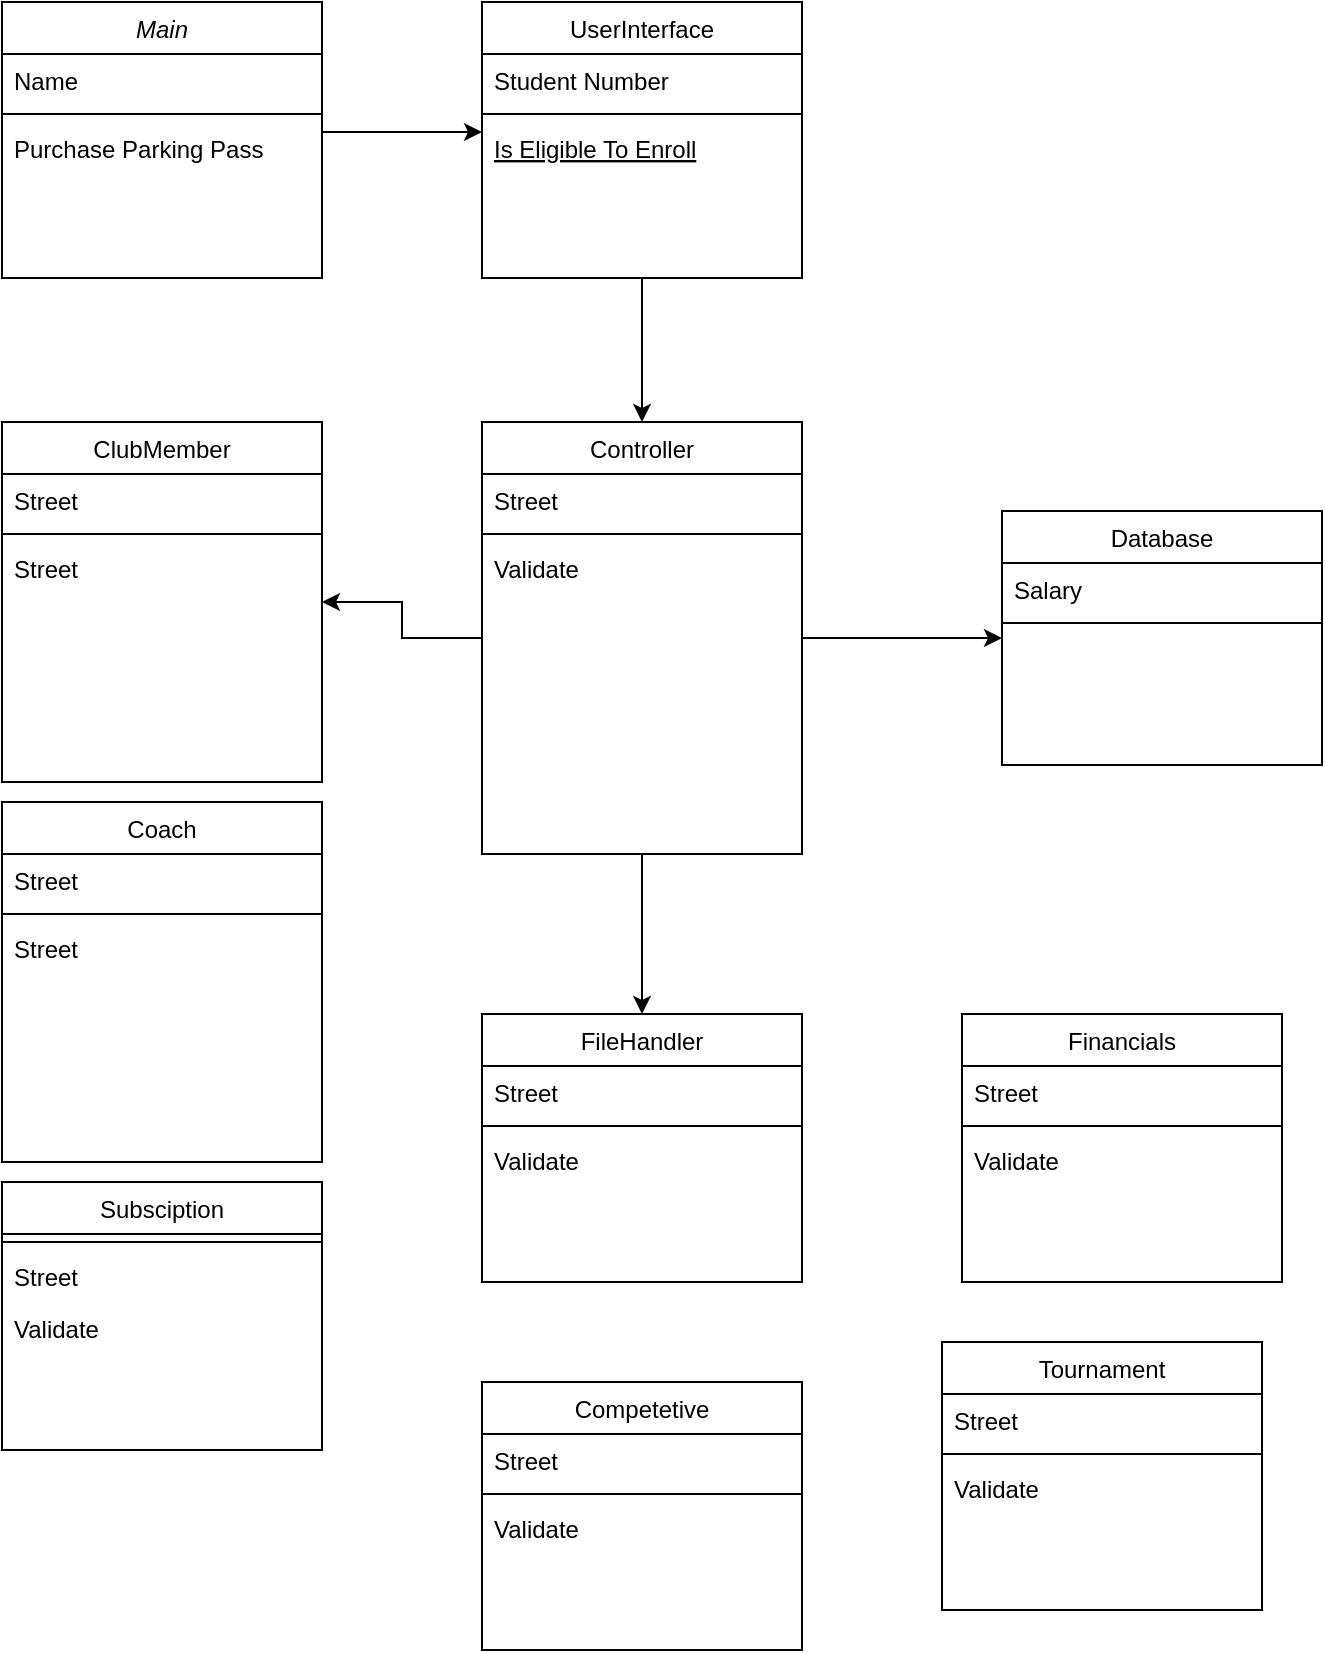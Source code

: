 <mxfile version="20.6.0" type="github">
  <diagram id="C5RBs43oDa-KdzZeNtuy" name="Page-1">
    <mxGraphModel dx="946" dy="645" grid="1" gridSize="10" guides="1" tooltips="1" connect="1" arrows="1" fold="1" page="1" pageScale="1" pageWidth="827" pageHeight="1169" math="0" shadow="0">
      <root>
        <mxCell id="WIyWlLk6GJQsqaUBKTNV-0" />
        <mxCell id="WIyWlLk6GJQsqaUBKTNV-1" parent="WIyWlLk6GJQsqaUBKTNV-0" />
        <mxCell id="rZ13fsfRq3d-aUq30Xw--27" value="Main" style="swimlane;fontStyle=2;align=center;verticalAlign=top;childLayout=stackLayout;horizontal=1;startSize=26;horizontalStack=0;resizeParent=1;resizeLast=0;collapsible=1;marginBottom=0;rounded=0;shadow=0;strokeWidth=1;" parent="WIyWlLk6GJQsqaUBKTNV-1" vertex="1">
          <mxGeometry x="80" y="80" width="160" height="138" as="geometry">
            <mxRectangle x="230" y="140" width="160" height="26" as="alternateBounds" />
          </mxGeometry>
        </mxCell>
        <mxCell id="rZ13fsfRq3d-aUq30Xw--28" value="Name" style="text;align=left;verticalAlign=top;spacingLeft=4;spacingRight=4;overflow=hidden;rotatable=0;points=[[0,0.5],[1,0.5]];portConstraint=eastwest;" parent="rZ13fsfRq3d-aUq30Xw--27" vertex="1">
          <mxGeometry y="26" width="160" height="26" as="geometry" />
        </mxCell>
        <mxCell id="rZ13fsfRq3d-aUq30Xw--29" value="" style="line;html=1;strokeWidth=1;align=left;verticalAlign=middle;spacingTop=-1;spacingLeft=3;spacingRight=3;rotatable=0;labelPosition=right;points=[];portConstraint=eastwest;" parent="rZ13fsfRq3d-aUq30Xw--27" vertex="1">
          <mxGeometry y="52" width="160" height="8" as="geometry" />
        </mxCell>
        <mxCell id="rZ13fsfRq3d-aUq30Xw--30" value="Purchase Parking Pass" style="text;align=left;verticalAlign=top;spacingLeft=4;spacingRight=4;overflow=hidden;rotatable=0;points=[[0,0.5],[1,0.5]];portConstraint=eastwest;" parent="rZ13fsfRq3d-aUq30Xw--27" vertex="1">
          <mxGeometry y="60" width="160" height="26" as="geometry" />
        </mxCell>
        <mxCell id="rZ13fsfRq3d-aUq30Xw--31" style="edgeStyle=orthogonalEdgeStyle;rounded=0;orthogonalLoop=1;jettySize=auto;html=1;entryX=0.5;entryY=0;entryDx=0;entryDy=0;" parent="WIyWlLk6GJQsqaUBKTNV-1" source="rZ13fsfRq3d-aUq30Xw--32" target="rZ13fsfRq3d-aUq30Xw--42" edge="1">
          <mxGeometry relative="1" as="geometry" />
        </mxCell>
        <mxCell id="rZ13fsfRq3d-aUq30Xw--32" value="UserInterface" style="swimlane;fontStyle=0;align=center;verticalAlign=top;childLayout=stackLayout;horizontal=1;startSize=26;horizontalStack=0;resizeParent=1;resizeLast=0;collapsible=1;marginBottom=0;rounded=0;shadow=0;strokeWidth=1;" parent="WIyWlLk6GJQsqaUBKTNV-1" vertex="1">
          <mxGeometry x="320" y="80" width="160" height="138" as="geometry">
            <mxRectangle x="130" y="380" width="160" height="26" as="alternateBounds" />
          </mxGeometry>
        </mxCell>
        <mxCell id="rZ13fsfRq3d-aUq30Xw--33" value="Student Number" style="text;align=left;verticalAlign=top;spacingLeft=4;spacingRight=4;overflow=hidden;rotatable=0;points=[[0,0.5],[1,0.5]];portConstraint=eastwest;" parent="rZ13fsfRq3d-aUq30Xw--32" vertex="1">
          <mxGeometry y="26" width="160" height="26" as="geometry" />
        </mxCell>
        <mxCell id="rZ13fsfRq3d-aUq30Xw--34" value="" style="line;html=1;strokeWidth=1;align=left;verticalAlign=middle;spacingTop=-1;spacingLeft=3;spacingRight=3;rotatable=0;labelPosition=right;points=[];portConstraint=eastwest;" parent="rZ13fsfRq3d-aUq30Xw--32" vertex="1">
          <mxGeometry y="52" width="160" height="8" as="geometry" />
        </mxCell>
        <mxCell id="rZ13fsfRq3d-aUq30Xw--35" value="Is Eligible To Enroll" style="text;align=left;verticalAlign=top;spacingLeft=4;spacingRight=4;overflow=hidden;rotatable=0;points=[[0,0.5],[1,0.5]];portConstraint=eastwest;fontStyle=4" parent="rZ13fsfRq3d-aUq30Xw--32" vertex="1">
          <mxGeometry y="60" width="160" height="26" as="geometry" />
        </mxCell>
        <mxCell id="rZ13fsfRq3d-aUq30Xw--36" value="Database" style="swimlane;fontStyle=0;align=center;verticalAlign=top;childLayout=stackLayout;horizontal=1;startSize=26;horizontalStack=0;resizeParent=1;resizeLast=0;collapsible=1;marginBottom=0;rounded=0;shadow=0;strokeWidth=1;" parent="WIyWlLk6GJQsqaUBKTNV-1" vertex="1">
          <mxGeometry x="580" y="334.5" width="160" height="127" as="geometry">
            <mxRectangle x="340" y="380" width="170" height="26" as="alternateBounds" />
          </mxGeometry>
        </mxCell>
        <mxCell id="rZ13fsfRq3d-aUq30Xw--37" value="Salary" style="text;align=left;verticalAlign=top;spacingLeft=4;spacingRight=4;overflow=hidden;rotatable=0;points=[[0,0.5],[1,0.5]];portConstraint=eastwest;" parent="rZ13fsfRq3d-aUq30Xw--36" vertex="1">
          <mxGeometry y="26" width="160" height="26" as="geometry" />
        </mxCell>
        <mxCell id="rZ13fsfRq3d-aUq30Xw--38" value="" style="line;html=1;strokeWidth=1;align=left;verticalAlign=middle;spacingTop=-1;spacingLeft=3;spacingRight=3;rotatable=0;labelPosition=right;points=[];portConstraint=eastwest;" parent="rZ13fsfRq3d-aUq30Xw--36" vertex="1">
          <mxGeometry y="52" width="160" height="8" as="geometry" />
        </mxCell>
        <mxCell id="rZ13fsfRq3d-aUq30Xw--39" value="" style="edgeStyle=orthogonalEdgeStyle;rounded=0;orthogonalLoop=1;jettySize=auto;html=1;" parent="WIyWlLk6GJQsqaUBKTNV-1" source="rZ13fsfRq3d-aUq30Xw--42" target="rZ13fsfRq3d-aUq30Xw--47" edge="1">
          <mxGeometry relative="1" as="geometry" />
        </mxCell>
        <mxCell id="rZ13fsfRq3d-aUq30Xw--40" value="" style="edgeStyle=orthogonalEdgeStyle;rounded=0;orthogonalLoop=1;jettySize=auto;html=1;" parent="WIyWlLk6GJQsqaUBKTNV-1" source="rZ13fsfRq3d-aUq30Xw--42" target="rZ13fsfRq3d-aUq30Xw--50" edge="1">
          <mxGeometry relative="1" as="geometry" />
        </mxCell>
        <mxCell id="rZ13fsfRq3d-aUq30Xw--41" style="edgeStyle=orthogonalEdgeStyle;rounded=0;orthogonalLoop=1;jettySize=auto;html=1;entryX=0;entryY=0.5;entryDx=0;entryDy=0;" parent="WIyWlLk6GJQsqaUBKTNV-1" source="rZ13fsfRq3d-aUq30Xw--42" target="rZ13fsfRq3d-aUq30Xw--36" edge="1">
          <mxGeometry relative="1" as="geometry" />
        </mxCell>
        <mxCell id="rZ13fsfRq3d-aUq30Xw--42" value="Controller" style="swimlane;fontStyle=0;align=center;verticalAlign=top;childLayout=stackLayout;horizontal=1;startSize=26;horizontalStack=0;resizeParent=1;resizeLast=0;collapsible=1;marginBottom=0;rounded=0;shadow=0;strokeWidth=1;" parent="WIyWlLk6GJQsqaUBKTNV-1" vertex="1">
          <mxGeometry x="320" y="290" width="160" height="216" as="geometry">
            <mxRectangle x="550" y="140" width="160" height="26" as="alternateBounds" />
          </mxGeometry>
        </mxCell>
        <mxCell id="rZ13fsfRq3d-aUq30Xw--43" value="Street" style="text;align=left;verticalAlign=top;spacingLeft=4;spacingRight=4;overflow=hidden;rotatable=0;points=[[0,0.5],[1,0.5]];portConstraint=eastwest;" parent="rZ13fsfRq3d-aUq30Xw--42" vertex="1">
          <mxGeometry y="26" width="160" height="26" as="geometry" />
        </mxCell>
        <mxCell id="rZ13fsfRq3d-aUq30Xw--44" value="" style="line;html=1;strokeWidth=1;align=left;verticalAlign=middle;spacingTop=-1;spacingLeft=3;spacingRight=3;rotatable=0;labelPosition=right;points=[];portConstraint=eastwest;" parent="rZ13fsfRq3d-aUq30Xw--42" vertex="1">
          <mxGeometry y="52" width="160" height="8" as="geometry" />
        </mxCell>
        <mxCell id="rZ13fsfRq3d-aUq30Xw--45" value="Validate" style="text;align=left;verticalAlign=top;spacingLeft=4;spacingRight=4;overflow=hidden;rotatable=0;points=[[0,0.5],[1,0.5]];portConstraint=eastwest;" parent="rZ13fsfRq3d-aUq30Xw--42" vertex="1">
          <mxGeometry y="60" width="160" height="26" as="geometry" />
        </mxCell>
        <mxCell id="rZ13fsfRq3d-aUq30Xw--46" style="edgeStyle=orthogonalEdgeStyle;rounded=0;orthogonalLoop=1;jettySize=auto;html=1;entryX=0;entryY=0.5;entryDx=0;entryDy=0;" parent="WIyWlLk6GJQsqaUBKTNV-1" edge="1">
          <mxGeometry relative="1" as="geometry">
            <mxPoint x="240" y="145" as="sourcePoint" />
            <mxPoint x="320" y="145" as="targetPoint" />
          </mxGeometry>
        </mxCell>
        <mxCell id="rZ13fsfRq3d-aUq30Xw--47" value="ClubMember" style="swimlane;fontStyle=0;align=center;verticalAlign=top;childLayout=stackLayout;horizontal=1;startSize=26;horizontalStack=0;resizeParent=1;resizeLast=0;collapsible=1;marginBottom=0;rounded=0;shadow=0;strokeWidth=1;" parent="WIyWlLk6GJQsqaUBKTNV-1" vertex="1">
          <mxGeometry x="80" y="290" width="160" height="180" as="geometry">
            <mxRectangle x="550" y="140" width="160" height="26" as="alternateBounds" />
          </mxGeometry>
        </mxCell>
        <mxCell id="rZ13fsfRq3d-aUq30Xw--48" value="Street" style="text;align=left;verticalAlign=top;spacingLeft=4;spacingRight=4;overflow=hidden;rotatable=0;points=[[0,0.5],[1,0.5]];portConstraint=eastwest;" parent="rZ13fsfRq3d-aUq30Xw--47" vertex="1">
          <mxGeometry y="26" width="160" height="26" as="geometry" />
        </mxCell>
        <mxCell id="rZ13fsfRq3d-aUq30Xw--49" value="" style="line;html=1;strokeWidth=1;align=left;verticalAlign=middle;spacingTop=-1;spacingLeft=3;spacingRight=3;rotatable=0;labelPosition=right;points=[];portConstraint=eastwest;" parent="rZ13fsfRq3d-aUq30Xw--47" vertex="1">
          <mxGeometry y="52" width="160" height="8" as="geometry" />
        </mxCell>
        <mxCell id="FbTylUr4ram6qx53Be_j-21" value="Street" style="text;align=left;verticalAlign=top;spacingLeft=4;spacingRight=4;overflow=hidden;rotatable=0;points=[[0,0.5],[1,0.5]];portConstraint=eastwest;" vertex="1" parent="rZ13fsfRq3d-aUq30Xw--47">
          <mxGeometry y="60" width="160" height="26" as="geometry" />
        </mxCell>
        <mxCell id="rZ13fsfRq3d-aUq30Xw--50" value="FileHandler" style="swimlane;fontStyle=0;align=center;verticalAlign=top;childLayout=stackLayout;horizontal=1;startSize=26;horizontalStack=0;resizeParent=1;resizeLast=0;collapsible=1;marginBottom=0;rounded=0;shadow=0;strokeWidth=1;" parent="WIyWlLk6GJQsqaUBKTNV-1" vertex="1">
          <mxGeometry x="320" y="586" width="160" height="134" as="geometry">
            <mxRectangle x="550" y="140" width="160" height="26" as="alternateBounds" />
          </mxGeometry>
        </mxCell>
        <mxCell id="rZ13fsfRq3d-aUq30Xw--51" value="Street" style="text;align=left;verticalAlign=top;spacingLeft=4;spacingRight=4;overflow=hidden;rotatable=0;points=[[0,0.5],[1,0.5]];portConstraint=eastwest;" parent="rZ13fsfRq3d-aUq30Xw--50" vertex="1">
          <mxGeometry y="26" width="160" height="26" as="geometry" />
        </mxCell>
        <mxCell id="rZ13fsfRq3d-aUq30Xw--52" value="" style="line;html=1;strokeWidth=1;align=left;verticalAlign=middle;spacingTop=-1;spacingLeft=3;spacingRight=3;rotatable=0;labelPosition=right;points=[];portConstraint=eastwest;" parent="rZ13fsfRq3d-aUq30Xw--50" vertex="1">
          <mxGeometry y="52" width="160" height="8" as="geometry" />
        </mxCell>
        <mxCell id="rZ13fsfRq3d-aUq30Xw--53" value="Validate" style="text;align=left;verticalAlign=top;spacingLeft=4;spacingRight=4;overflow=hidden;rotatable=0;points=[[0,0.5],[1,0.5]];portConstraint=eastwest;" parent="rZ13fsfRq3d-aUq30Xw--50" vertex="1">
          <mxGeometry y="60" width="160" height="26" as="geometry" />
        </mxCell>
        <mxCell id="FbTylUr4ram6qx53Be_j-0" value="Financials" style="swimlane;fontStyle=0;align=center;verticalAlign=top;childLayout=stackLayout;horizontal=1;startSize=26;horizontalStack=0;resizeParent=1;resizeLast=0;collapsible=1;marginBottom=0;rounded=0;shadow=0;strokeWidth=1;" vertex="1" parent="WIyWlLk6GJQsqaUBKTNV-1">
          <mxGeometry x="560" y="586" width="160" height="134" as="geometry">
            <mxRectangle x="550" y="140" width="160" height="26" as="alternateBounds" />
          </mxGeometry>
        </mxCell>
        <mxCell id="FbTylUr4ram6qx53Be_j-1" value="Street" style="text;align=left;verticalAlign=top;spacingLeft=4;spacingRight=4;overflow=hidden;rotatable=0;points=[[0,0.5],[1,0.5]];portConstraint=eastwest;" vertex="1" parent="FbTylUr4ram6qx53Be_j-0">
          <mxGeometry y="26" width="160" height="26" as="geometry" />
        </mxCell>
        <mxCell id="FbTylUr4ram6qx53Be_j-2" value="" style="line;html=1;strokeWidth=1;align=left;verticalAlign=middle;spacingTop=-1;spacingLeft=3;spacingRight=3;rotatable=0;labelPosition=right;points=[];portConstraint=eastwest;" vertex="1" parent="FbTylUr4ram6qx53Be_j-0">
          <mxGeometry y="52" width="160" height="8" as="geometry" />
        </mxCell>
        <mxCell id="FbTylUr4ram6qx53Be_j-3" value="Validate" style="text;align=left;verticalAlign=top;spacingLeft=4;spacingRight=4;overflow=hidden;rotatable=0;points=[[0,0.5],[1,0.5]];portConstraint=eastwest;" vertex="1" parent="FbTylUr4ram6qx53Be_j-0">
          <mxGeometry y="60" width="160" height="26" as="geometry" />
        </mxCell>
        <mxCell id="FbTylUr4ram6qx53Be_j-5" value="Subsciption" style="swimlane;fontStyle=0;align=center;verticalAlign=top;childLayout=stackLayout;horizontal=1;startSize=26;horizontalStack=0;resizeParent=1;resizeLast=0;collapsible=1;marginBottom=0;rounded=0;shadow=0;strokeWidth=1;" vertex="1" parent="WIyWlLk6GJQsqaUBKTNV-1">
          <mxGeometry x="80" y="670" width="160" height="134" as="geometry">
            <mxRectangle x="550" y="140" width="160" height="26" as="alternateBounds" />
          </mxGeometry>
        </mxCell>
        <mxCell id="FbTylUr4ram6qx53Be_j-7" value="" style="line;html=1;strokeWidth=1;align=left;verticalAlign=middle;spacingTop=-1;spacingLeft=3;spacingRight=3;rotatable=0;labelPosition=right;points=[];portConstraint=eastwest;" vertex="1" parent="FbTylUr4ram6qx53Be_j-5">
          <mxGeometry y="26" width="160" height="8" as="geometry" />
        </mxCell>
        <mxCell id="FbTylUr4ram6qx53Be_j-6" value="Street" style="text;align=left;verticalAlign=top;spacingLeft=4;spacingRight=4;overflow=hidden;rotatable=0;points=[[0,0.5],[1,0.5]];portConstraint=eastwest;" vertex="1" parent="FbTylUr4ram6qx53Be_j-5">
          <mxGeometry y="34" width="160" height="26" as="geometry" />
        </mxCell>
        <mxCell id="FbTylUr4ram6qx53Be_j-8" value="Validate" style="text;align=left;verticalAlign=top;spacingLeft=4;spacingRight=4;overflow=hidden;rotatable=0;points=[[0,0.5],[1,0.5]];portConstraint=eastwest;" vertex="1" parent="FbTylUr4ram6qx53Be_j-5">
          <mxGeometry y="60" width="160" height="26" as="geometry" />
        </mxCell>
        <mxCell id="FbTylUr4ram6qx53Be_j-13" value="Competetive" style="swimlane;fontStyle=0;align=center;verticalAlign=top;childLayout=stackLayout;horizontal=1;startSize=26;horizontalStack=0;resizeParent=1;resizeLast=0;collapsible=1;marginBottom=0;rounded=0;shadow=0;strokeWidth=1;" vertex="1" parent="WIyWlLk6GJQsqaUBKTNV-1">
          <mxGeometry x="320" y="770" width="160" height="134" as="geometry">
            <mxRectangle x="550" y="140" width="160" height="26" as="alternateBounds" />
          </mxGeometry>
        </mxCell>
        <mxCell id="FbTylUr4ram6qx53Be_j-14" value="Street" style="text;align=left;verticalAlign=top;spacingLeft=4;spacingRight=4;overflow=hidden;rotatable=0;points=[[0,0.5],[1,0.5]];portConstraint=eastwest;" vertex="1" parent="FbTylUr4ram6qx53Be_j-13">
          <mxGeometry y="26" width="160" height="26" as="geometry" />
        </mxCell>
        <mxCell id="FbTylUr4ram6qx53Be_j-15" value="" style="line;html=1;strokeWidth=1;align=left;verticalAlign=middle;spacingTop=-1;spacingLeft=3;spacingRight=3;rotatable=0;labelPosition=right;points=[];portConstraint=eastwest;" vertex="1" parent="FbTylUr4ram6qx53Be_j-13">
          <mxGeometry y="52" width="160" height="8" as="geometry" />
        </mxCell>
        <mxCell id="FbTylUr4ram6qx53Be_j-16" value="Validate" style="text;align=left;verticalAlign=top;spacingLeft=4;spacingRight=4;overflow=hidden;rotatable=0;points=[[0,0.5],[1,0.5]];portConstraint=eastwest;" vertex="1" parent="FbTylUr4ram6qx53Be_j-13">
          <mxGeometry y="60" width="160" height="26" as="geometry" />
        </mxCell>
        <mxCell id="FbTylUr4ram6qx53Be_j-17" value="Tournament" style="swimlane;fontStyle=0;align=center;verticalAlign=top;childLayout=stackLayout;horizontal=1;startSize=26;horizontalStack=0;resizeParent=1;resizeLast=0;collapsible=1;marginBottom=0;rounded=0;shadow=0;strokeWidth=1;" vertex="1" parent="WIyWlLk6GJQsqaUBKTNV-1">
          <mxGeometry x="550" y="750" width="160" height="134" as="geometry">
            <mxRectangle x="550" y="140" width="160" height="26" as="alternateBounds" />
          </mxGeometry>
        </mxCell>
        <mxCell id="FbTylUr4ram6qx53Be_j-18" value="Street" style="text;align=left;verticalAlign=top;spacingLeft=4;spacingRight=4;overflow=hidden;rotatable=0;points=[[0,0.5],[1,0.5]];portConstraint=eastwest;" vertex="1" parent="FbTylUr4ram6qx53Be_j-17">
          <mxGeometry y="26" width="160" height="26" as="geometry" />
        </mxCell>
        <mxCell id="FbTylUr4ram6qx53Be_j-19" value="" style="line;html=1;strokeWidth=1;align=left;verticalAlign=middle;spacingTop=-1;spacingLeft=3;spacingRight=3;rotatable=0;labelPosition=right;points=[];portConstraint=eastwest;" vertex="1" parent="FbTylUr4ram6qx53Be_j-17">
          <mxGeometry y="52" width="160" height="8" as="geometry" />
        </mxCell>
        <mxCell id="FbTylUr4ram6qx53Be_j-20" value="Validate" style="text;align=left;verticalAlign=top;spacingLeft=4;spacingRight=4;overflow=hidden;rotatable=0;points=[[0,0.5],[1,0.5]];portConstraint=eastwest;" vertex="1" parent="FbTylUr4ram6qx53Be_j-17">
          <mxGeometry y="60" width="160" height="26" as="geometry" />
        </mxCell>
        <mxCell id="FbTylUr4ram6qx53Be_j-22" value="Coach" style="swimlane;fontStyle=0;align=center;verticalAlign=top;childLayout=stackLayout;horizontal=1;startSize=26;horizontalStack=0;resizeParent=1;resizeLast=0;collapsible=1;marginBottom=0;rounded=0;shadow=0;strokeWidth=1;" vertex="1" parent="WIyWlLk6GJQsqaUBKTNV-1">
          <mxGeometry x="80" y="480" width="160" height="180" as="geometry">
            <mxRectangle x="550" y="140" width="160" height="26" as="alternateBounds" />
          </mxGeometry>
        </mxCell>
        <mxCell id="FbTylUr4ram6qx53Be_j-23" value="Street" style="text;align=left;verticalAlign=top;spacingLeft=4;spacingRight=4;overflow=hidden;rotatable=0;points=[[0,0.5],[1,0.5]];portConstraint=eastwest;" vertex="1" parent="FbTylUr4ram6qx53Be_j-22">
          <mxGeometry y="26" width="160" height="26" as="geometry" />
        </mxCell>
        <mxCell id="FbTylUr4ram6qx53Be_j-24" value="" style="line;html=1;strokeWidth=1;align=left;verticalAlign=middle;spacingTop=-1;spacingLeft=3;spacingRight=3;rotatable=0;labelPosition=right;points=[];portConstraint=eastwest;" vertex="1" parent="FbTylUr4ram6qx53Be_j-22">
          <mxGeometry y="52" width="160" height="8" as="geometry" />
        </mxCell>
        <mxCell id="FbTylUr4ram6qx53Be_j-25" value="Street" style="text;align=left;verticalAlign=top;spacingLeft=4;spacingRight=4;overflow=hidden;rotatable=0;points=[[0,0.5],[1,0.5]];portConstraint=eastwest;" vertex="1" parent="FbTylUr4ram6qx53Be_j-22">
          <mxGeometry y="60" width="160" height="26" as="geometry" />
        </mxCell>
      </root>
    </mxGraphModel>
  </diagram>
</mxfile>
